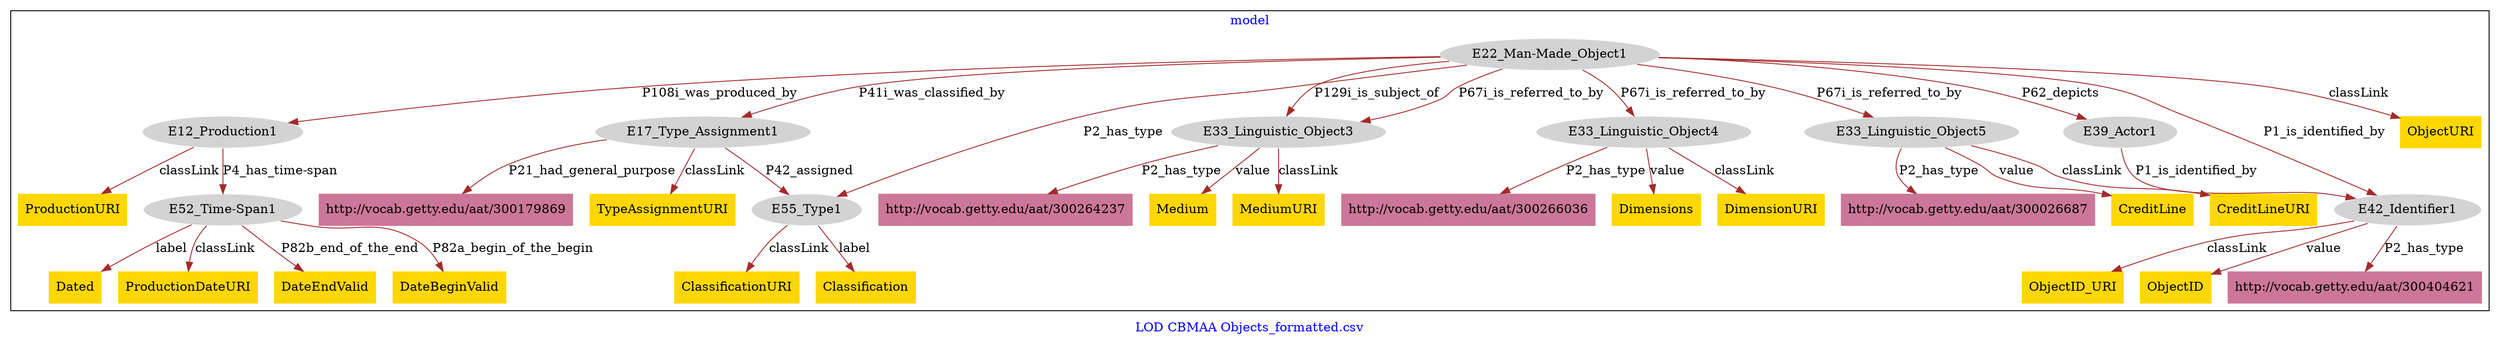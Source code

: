 digraph n0 {
fontcolor="blue"
remincross="true"
label="LOD CBMAA Objects_formatted.csv"
subgraph cluster {
label="model"
n2[style="filled",color="white",fillcolor="lightgray",label="E12_Production1"];
n3[style="filled",color="white",fillcolor="lightgray",label="E52_Time-Span1"];
n4[style="filled",color="white",fillcolor="lightgray",label="E17_Type_Assignment1"];
n5[style="filled",color="white",fillcolor="lightgray",label="E55_Type1"];
n6[style="filled",color="white",fillcolor="lightgray",label="E22_Man-Made_Object1"];
n7[style="filled",color="white",fillcolor="lightgray",label="E33_Linguistic_Object3"];
n8[style="filled",color="white",fillcolor="lightgray",label="E33_Linguistic_Object4"];
n9[style="filled",color="white",fillcolor="lightgray",label="E33_Linguistic_Object5"];
n10[style="filled",color="white",fillcolor="lightgray",label="E39_Actor1"];
n11[style="filled",color="white",fillcolor="lightgray",label="E42_Identifier1"];
n12[shape="plaintext",style="filled",fillcolor="gold",label="Medium"];
n13[shape="plaintext",style="filled",fillcolor="gold",label="Dimensions"];
n14[shape="plaintext",style="filled",fillcolor="gold",label="CreditLine"];
n15[shape="plaintext",style="filled",fillcolor="gold",label="Classification"];
n16[shape="plaintext",style="filled",fillcolor="gold",label="ClassificationURI"];
n17[shape="plaintext",style="filled",fillcolor="gold",label="TypeAssignmentURI"];
n18[shape="plaintext",style="filled",fillcolor="gold",label="ProductionURI"];
n19[shape="plaintext",style="filled",fillcolor="gold",label="ObjectID_URI"];
n20[shape="plaintext",style="filled",fillcolor="gold",label="DateBeginValid"];
n21[shape="plaintext",style="filled",fillcolor="gold",label="Dated"];
n22[shape="plaintext",style="filled",fillcolor="gold",label="ProductionDateURI"];
n23[shape="plaintext",style="filled",fillcolor="gold",label="CreditLineURI"];
n24[shape="plaintext",style="filled",fillcolor="gold",label="ObjectURI"];
n25[shape="plaintext",style="filled",fillcolor="gold",label="ObjectID"];
n26[shape="plaintext",style="filled",fillcolor="gold",label="DimensionURI"];
n27[shape="plaintext",style="filled",fillcolor="gold",label="DateEndValid"];
n28[shape="plaintext",style="filled",fillcolor="gold",label="MediumURI"];
n29[shape="plaintext",style="filled",fillcolor="#CC7799",label="http://vocab.getty.edu/aat/300026687"];
n30[shape="plaintext",style="filled",fillcolor="#CC7799",label="http://vocab.getty.edu/aat/300264237"];
n31[shape="plaintext",style="filled",fillcolor="#CC7799",label="http://vocab.getty.edu/aat/300404621"];
n32[shape="plaintext",style="filled",fillcolor="#CC7799",label="http://vocab.getty.edu/aat/300179869"];
n33[shape="plaintext",style="filled",fillcolor="#CC7799",label="http://vocab.getty.edu/aat/300266036"];
}
n2 -> n3[color="brown",fontcolor="black",label="P4_has_time-span"]
n4 -> n5[color="brown",fontcolor="black",label="P42_assigned"]
n6 -> n2[color="brown",fontcolor="black",label="P108i_was_produced_by"]
n6 -> n4[color="brown",fontcolor="black",label="P41i_was_classified_by"]
n6 -> n7[color="brown",fontcolor="black",label="P129i_is_subject_of"]
n6 -> n8[color="brown",fontcolor="black",label="P67i_is_referred_to_by"]
n6 -> n9[color="brown",fontcolor="black",label="P67i_is_referred_to_by"]
n6 -> n10[color="brown",fontcolor="black",label="P62_depicts"]
n10 -> n11[color="brown",fontcolor="black",label="P1_is_identified_by"]
n7 -> n12[color="brown",fontcolor="black",label="value"]
n8 -> n13[color="brown",fontcolor="black",label="value"]
n9 -> n14[color="brown",fontcolor="black",label="value"]
n5 -> n15[color="brown",fontcolor="black",label="label"]
n5 -> n16[color="brown",fontcolor="black",label="classLink"]
n4 -> n17[color="brown",fontcolor="black",label="classLink"]
n2 -> n18[color="brown",fontcolor="black",label="classLink"]
n11 -> n19[color="brown",fontcolor="black",label="classLink"]
n3 -> n20[color="brown",fontcolor="black",label="P82a_begin_of_the_begin"]
n3 -> n21[color="brown",fontcolor="black",label="label"]
n3 -> n22[color="brown",fontcolor="black",label="classLink"]
n9 -> n23[color="brown",fontcolor="black",label="classLink"]
n6 -> n24[color="brown",fontcolor="black",label="classLink"]
n11 -> n25[color="brown",fontcolor="black",label="value"]
n8 -> n26[color="brown",fontcolor="black",label="classLink"]
n3 -> n27[color="brown",fontcolor="black",label="P82b_end_of_the_end"]
n7 -> n28[color="brown",fontcolor="black",label="classLink"]
n9 -> n29[color="brown",fontcolor="black",label="P2_has_type"]
n7 -> n30[color="brown",fontcolor="black",label="P2_has_type"]
n6 -> n5[color="brown",fontcolor="black",label="P2_has_type"]
n11 -> n31[color="brown",fontcolor="black",label="P2_has_type"]
n6 -> n11[color="brown",fontcolor="black",label="P1_is_identified_by"]
n6 -> n7[color="brown",fontcolor="black",label="P67i_is_referred_to_by"]
n4 -> n32[color="brown",fontcolor="black",label="P21_had_general_purpose"]
n8 -> n33[color="brown",fontcolor="black",label="P2_has_type"]
}
